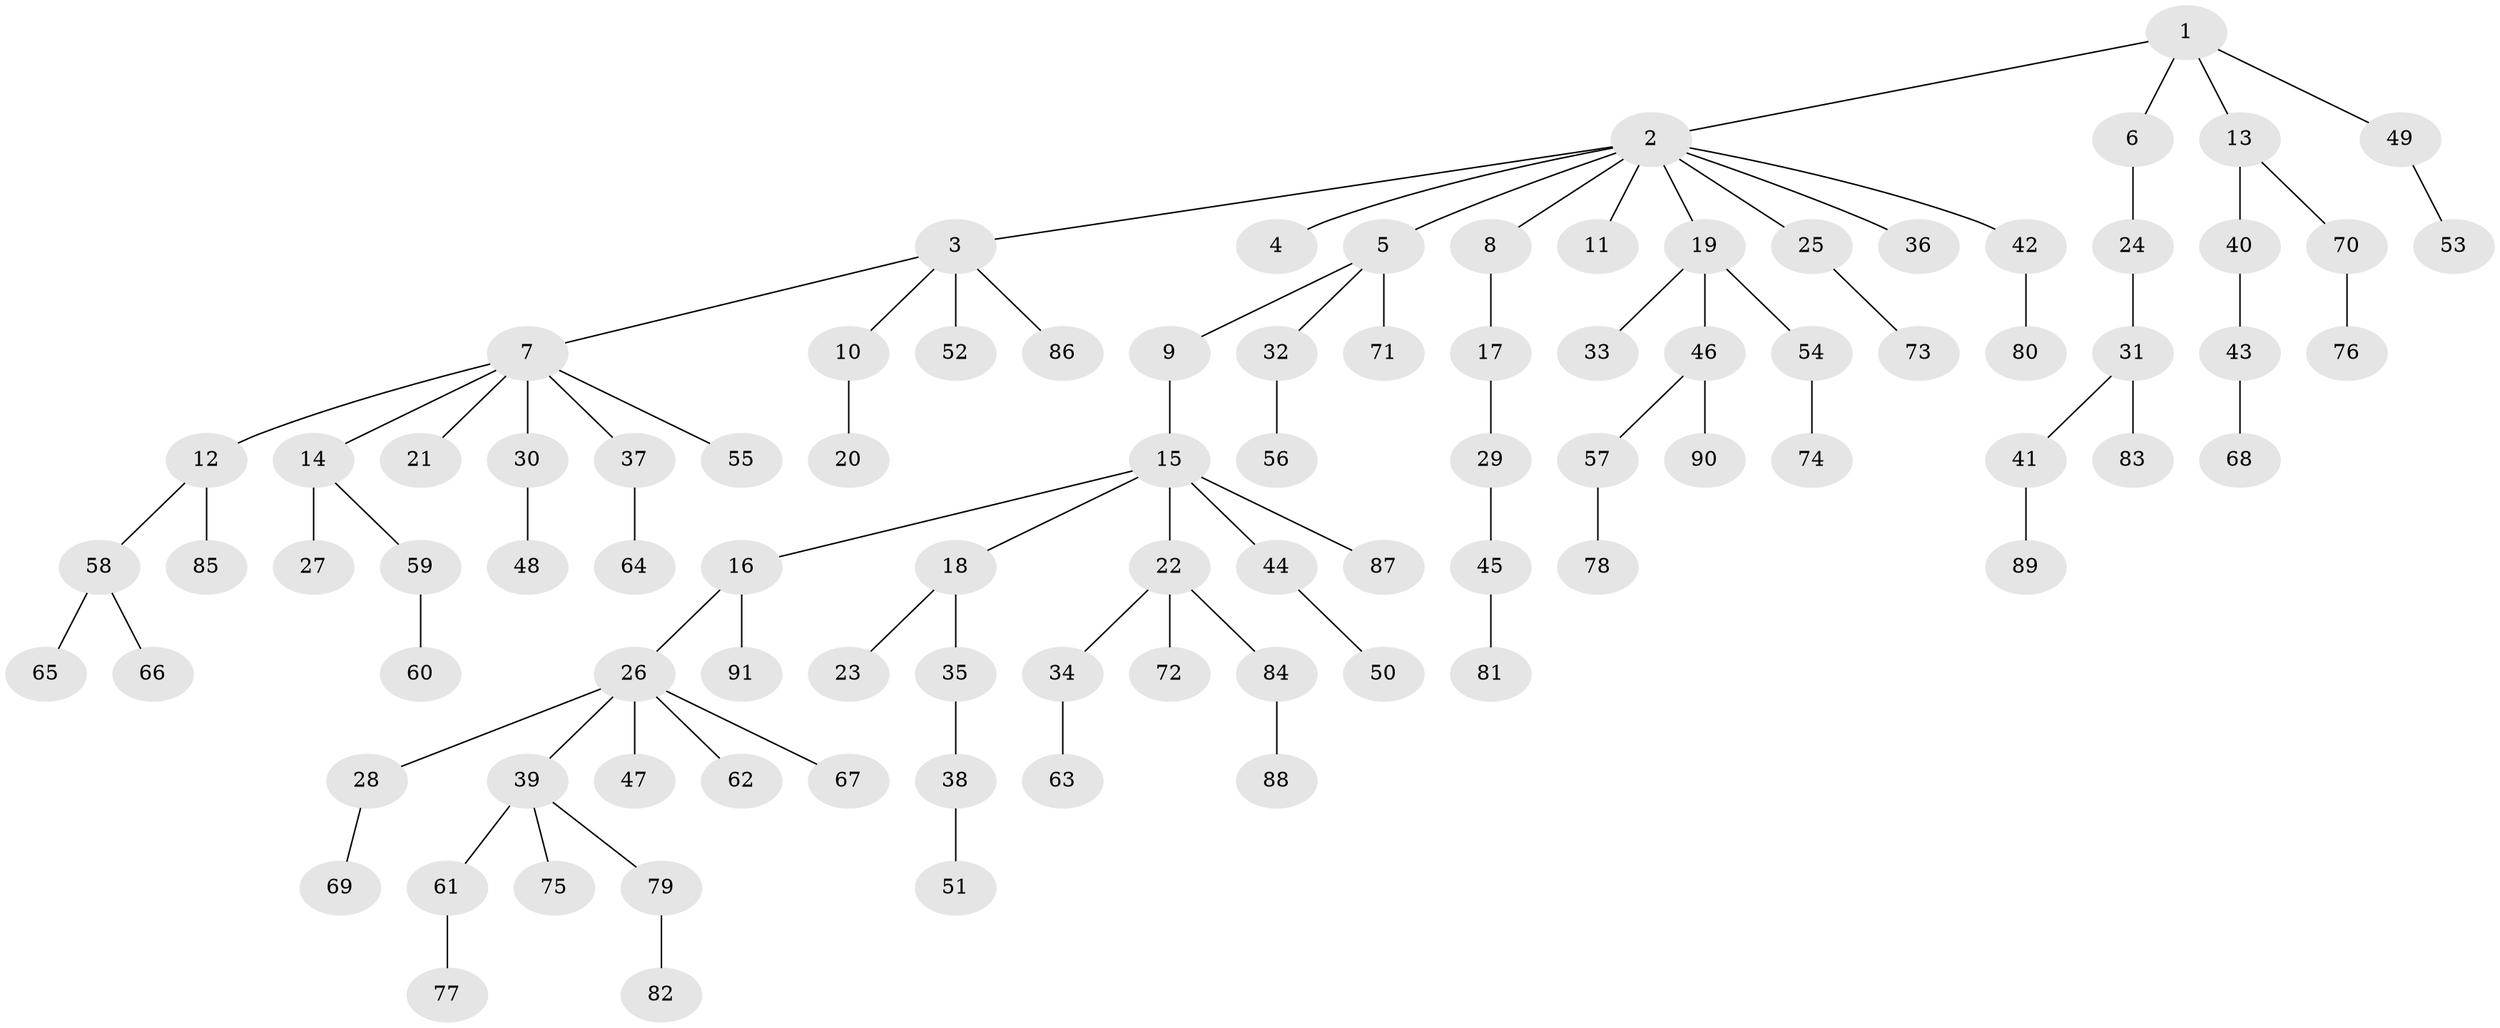 // coarse degree distribution, {5: 0.07894736842105263, 3: 0.07894736842105263, 2: 0.39473684210526316, 4: 0.02631578947368421, 1: 0.42105263157894735}
// Generated by graph-tools (version 1.1) at 2025/51/03/04/25 22:51:42]
// undirected, 91 vertices, 90 edges
graph export_dot {
  node [color=gray90,style=filled];
  1;
  2;
  3;
  4;
  5;
  6;
  7;
  8;
  9;
  10;
  11;
  12;
  13;
  14;
  15;
  16;
  17;
  18;
  19;
  20;
  21;
  22;
  23;
  24;
  25;
  26;
  27;
  28;
  29;
  30;
  31;
  32;
  33;
  34;
  35;
  36;
  37;
  38;
  39;
  40;
  41;
  42;
  43;
  44;
  45;
  46;
  47;
  48;
  49;
  50;
  51;
  52;
  53;
  54;
  55;
  56;
  57;
  58;
  59;
  60;
  61;
  62;
  63;
  64;
  65;
  66;
  67;
  68;
  69;
  70;
  71;
  72;
  73;
  74;
  75;
  76;
  77;
  78;
  79;
  80;
  81;
  82;
  83;
  84;
  85;
  86;
  87;
  88;
  89;
  90;
  91;
  1 -- 2;
  1 -- 6;
  1 -- 13;
  1 -- 49;
  2 -- 3;
  2 -- 4;
  2 -- 5;
  2 -- 8;
  2 -- 11;
  2 -- 19;
  2 -- 25;
  2 -- 36;
  2 -- 42;
  3 -- 7;
  3 -- 10;
  3 -- 52;
  3 -- 86;
  5 -- 9;
  5 -- 32;
  5 -- 71;
  6 -- 24;
  7 -- 12;
  7 -- 14;
  7 -- 21;
  7 -- 30;
  7 -- 37;
  7 -- 55;
  8 -- 17;
  9 -- 15;
  10 -- 20;
  12 -- 58;
  12 -- 85;
  13 -- 40;
  13 -- 70;
  14 -- 27;
  14 -- 59;
  15 -- 16;
  15 -- 18;
  15 -- 22;
  15 -- 44;
  15 -- 87;
  16 -- 26;
  16 -- 91;
  17 -- 29;
  18 -- 23;
  18 -- 35;
  19 -- 33;
  19 -- 46;
  19 -- 54;
  22 -- 34;
  22 -- 72;
  22 -- 84;
  24 -- 31;
  25 -- 73;
  26 -- 28;
  26 -- 39;
  26 -- 47;
  26 -- 62;
  26 -- 67;
  28 -- 69;
  29 -- 45;
  30 -- 48;
  31 -- 41;
  31 -- 83;
  32 -- 56;
  34 -- 63;
  35 -- 38;
  37 -- 64;
  38 -- 51;
  39 -- 61;
  39 -- 75;
  39 -- 79;
  40 -- 43;
  41 -- 89;
  42 -- 80;
  43 -- 68;
  44 -- 50;
  45 -- 81;
  46 -- 57;
  46 -- 90;
  49 -- 53;
  54 -- 74;
  57 -- 78;
  58 -- 65;
  58 -- 66;
  59 -- 60;
  61 -- 77;
  70 -- 76;
  79 -- 82;
  84 -- 88;
}
